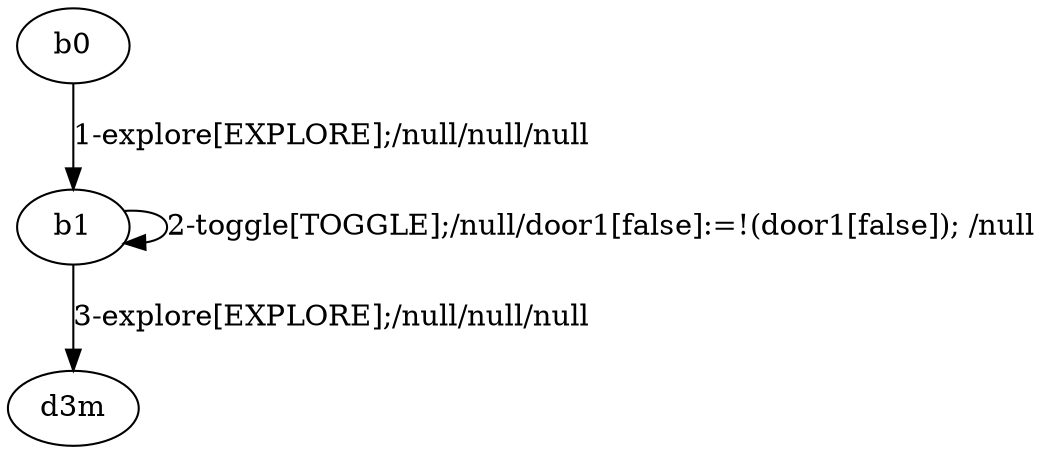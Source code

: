 # Total number of goals covered by this test: 1
# b1 --> b1

digraph g {
"b0" -> "b1" [label = "1-explore[EXPLORE];/null/null/null"];
"b1" -> "b1" [label = "2-toggle[TOGGLE];/null/door1[false]:=!(door1[false]); /null"];
"b1" -> "d3m" [label = "3-explore[EXPLORE];/null/null/null"];
}